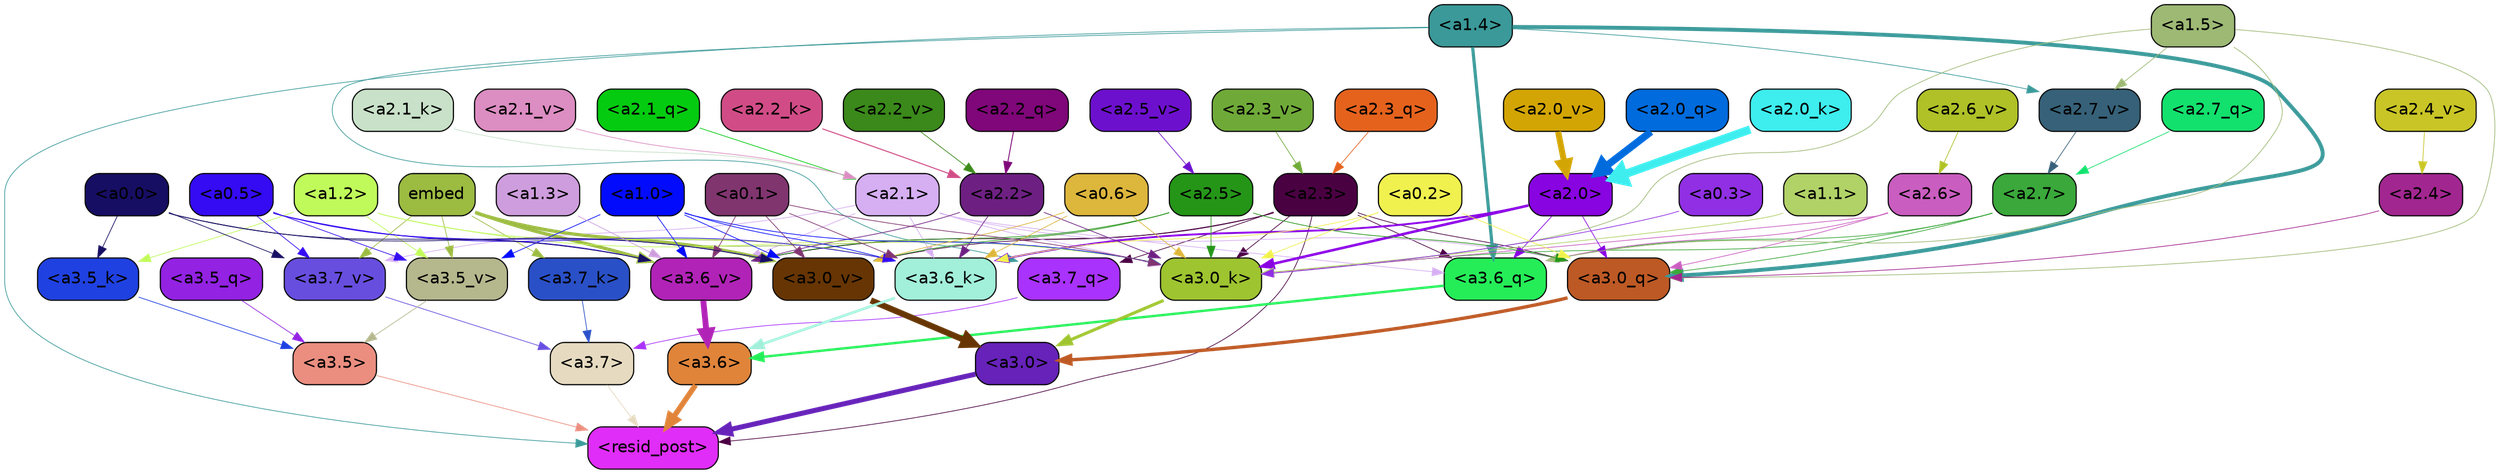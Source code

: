 strict digraph "" {
	graph [bgcolor=transparent,
		layout=dot,
		overlap=false,
		splines=true
	];
	"<a3.7>"	[color=black,
		fillcolor="#e6dbc1",
		fontname=Helvetica,
		shape=box,
		style="filled, rounded"];
	"<resid_post>"	[color=black,
		fillcolor="#e02df8",
		fontname=Helvetica,
		shape=box,
		style="filled, rounded"];
	"<a3.7>" -> "<resid_post>"	[color="#e6dbc1",
		penwidth=0.6239100098609924];
	"<a3.6>"	[color=black,
		fillcolor="#e0843a",
		fontname=Helvetica,
		shape=box,
		style="filled, rounded"];
	"<a3.6>" -> "<resid_post>"	[color="#e0843a",
		penwidth=4.569062113761902];
	"<a3.5>"	[color=black,
		fillcolor="#eb8e80",
		fontname=Helvetica,
		shape=box,
		style="filled, rounded"];
	"<a3.5>" -> "<resid_post>"	[color="#eb8e80",
		penwidth=0.6];
	"<a3.0>"	[color=black,
		fillcolor="#6622b9",
		fontname=Helvetica,
		shape=box,
		style="filled, rounded"];
	"<a3.0>" -> "<resid_post>"	[color="#6622b9",
		penwidth=4.283544182777405];
	"<a2.3>"	[color=black,
		fillcolor="#4a0142",
		fontname=Helvetica,
		shape=box,
		style="filled, rounded"];
	"<a2.3>" -> "<resid_post>"	[color="#4a0142",
		penwidth=0.6];
	"<a3.7_q>"	[color=black,
		fillcolor="#a932fd",
		fontname=Helvetica,
		shape=box,
		style="filled, rounded"];
	"<a2.3>" -> "<a3.7_q>"	[color="#4a0142",
		penwidth=0.6];
	"<a3.6_q>"	[color=black,
		fillcolor="#25ed58",
		fontname=Helvetica,
		shape=box,
		style="filled, rounded"];
	"<a2.3>" -> "<a3.6_q>"	[color="#4a0142",
		penwidth=0.6];
	"<a3.0_q>"	[color=black,
		fillcolor="#bd5925",
		fontname=Helvetica,
		shape=box,
		style="filled, rounded"];
	"<a2.3>" -> "<a3.0_q>"	[color="#4a0142",
		penwidth=0.6];
	"<a3.0_k>"	[color=black,
		fillcolor="#9ec430",
		fontname=Helvetica,
		shape=box,
		style="filled, rounded"];
	"<a2.3>" -> "<a3.0_k>"	[color="#4a0142",
		penwidth=0.6];
	"<a3.6_v>"	[color=black,
		fillcolor="#b123b7",
		fontname=Helvetica,
		shape=box,
		style="filled, rounded"];
	"<a2.3>" -> "<a3.6_v>"	[color="#4a0142",
		penwidth=0.6];
	"<a3.0_v>"	[color=black,
		fillcolor="#663503",
		fontname=Helvetica,
		shape=box,
		style="filled, rounded"];
	"<a2.3>" -> "<a3.0_v>"	[color="#4a0142",
		penwidth=0.6];
	"<a1.4>"	[color=black,
		fillcolor="#3b9999",
		fontname=Helvetica,
		shape=box,
		style="filled, rounded"];
	"<a1.4>" -> "<resid_post>"	[color="#3b9999",
		penwidth=0.6];
	"<a1.4>" -> "<a3.7_q>"	[color="#3b9999",
		penwidth=0.6];
	"<a1.4>" -> "<a3.6_q>"	[color="#3b9999",
		penwidth=2.6908124685287476];
	"<a1.4>" -> "<a3.0_q>"	[color="#3b9999",
		penwidth=3.32076895236969];
	"<a2.7_v>"	[color=black,
		fillcolor="#366178",
		fontname=Helvetica,
		shape=box,
		style="filled, rounded"];
	"<a1.4>" -> "<a2.7_v>"	[color="#3b9999",
		penwidth=0.6];
	"<a3.7_q>" -> "<a3.7>"	[color="#a932fd",
		penwidth=0.6];
	"<a3.6_q>" -> "<a3.6>"	[color="#25ed58",
		penwidth=2.03758105635643];
	"<a3.5_q>"	[color=black,
		fillcolor="#9322e3",
		fontname=Helvetica,
		shape=box,
		style="filled, rounded"];
	"<a3.5_q>" -> "<a3.5>"	[color="#9322e3",
		penwidth=0.6];
	"<a3.0_q>" -> "<a3.0>"	[color="#bd5925",
		penwidth=2.8638100624084473];
	"<a3.7_k>"	[color=black,
		fillcolor="#2a50c7",
		fontname=Helvetica,
		shape=box,
		style="filled, rounded"];
	"<a3.7_k>" -> "<a3.7>"	[color="#2a50c7",
		penwidth=0.6];
	"<a3.6_k>"	[color=black,
		fillcolor="#a2efda",
		fontname=Helvetica,
		shape=box,
		style="filled, rounded"];
	"<a3.6_k>" -> "<a3.6>"	[color="#a2efda",
		penwidth=2.174198240041733];
	"<a3.5_k>"	[color=black,
		fillcolor="#1f41e1",
		fontname=Helvetica,
		shape=box,
		style="filled, rounded"];
	"<a3.5_k>" -> "<a3.5>"	[color="#1f41e1",
		penwidth=0.6];
	"<a3.0_k>" -> "<a3.0>"	[color="#9ec430",
		penwidth=2.6274144649505615];
	"<a3.7_v>"	[color=black,
		fillcolor="#684edf",
		fontname=Helvetica,
		shape=box,
		style="filled, rounded"];
	"<a3.7_v>" -> "<a3.7>"	[color="#684edf",
		penwidth=0.6];
	"<a3.6_v>" -> "<a3.6>"	[color="#b123b7",
		penwidth=5.002329230308533];
	"<a3.5_v>"	[color=black,
		fillcolor="#b5b78d",
		fontname=Helvetica,
		shape=box,
		style="filled, rounded"];
	"<a3.5_v>" -> "<a3.5>"	[color="#b5b78d",
		penwidth=0.6];
	"<a3.0_v>" -> "<a3.0>"	[color="#663503",
		penwidth=5.188832879066467];
	"<a2.7>"	[color=black,
		fillcolor="#3aa83a",
		fontname=Helvetica,
		shape=box,
		style="filled, rounded"];
	"<a2.7>" -> "<a3.6_q>"	[color="#3aa83a",
		penwidth=0.6];
	"<a2.7>" -> "<a3.0_q>"	[color="#3aa83a",
		penwidth=0.6];
	"<a2.7>" -> "<a3.0_k>"	[color="#3aa83a",
		penwidth=0.6];
	"<a2.6>"	[color=black,
		fillcolor="#ca5dc0",
		fontname=Helvetica,
		shape=box,
		style="filled, rounded"];
	"<a2.6>" -> "<a3.6_q>"	[color="#ca5dc0",
		penwidth=0.6];
	"<a2.6>" -> "<a3.0_q>"	[color="#ca5dc0",
		penwidth=0.6];
	"<a2.6>" -> "<a3.0_k>"	[color="#ca5dc0",
		penwidth=0.6];
	"<a2.1>"	[color=black,
		fillcolor="#d6aef2",
		fontname=Helvetica,
		shape=box,
		style="filled, rounded"];
	"<a2.1>" -> "<a3.6_q>"	[color="#d6aef2",
		penwidth=0.6];
	"<a2.1>" -> "<a3.0_q>"	[color="#d6aef2",
		penwidth=0.6];
	"<a2.1>" -> "<a3.6_k>"	[color="#d6aef2",
		penwidth=0.6];
	"<a2.1>" -> "<a3.0_k>"	[color="#d6aef2",
		penwidth=0.6];
	"<a2.1>" -> "<a3.7_v>"	[color="#d6aef2",
		penwidth=0.6];
	"<a2.1>" -> "<a3.6_v>"	[color="#d6aef2",
		penwidth=0.6];
	"<a2.0>"	[color=black,
		fillcolor="#8804e1",
		fontname=Helvetica,
		shape=box,
		style="filled, rounded"];
	"<a2.0>" -> "<a3.6_q>"	[color="#8804e1",
		penwidth=0.6];
	"<a2.0>" -> "<a3.0_q>"	[color="#8804e1",
		penwidth=0.6];
	"<a2.0>" -> "<a3.6_k>"	[color="#8804e1",
		penwidth=1.6254686117172241];
	"<a2.0>" -> "<a3.0_k>"	[color="#8804e1",
		penwidth=2.182972814887762];
	"<a1.5>"	[color=black,
		fillcolor="#9db974",
		fontname=Helvetica,
		shape=box,
		style="filled, rounded"];
	"<a1.5>" -> "<a3.6_q>"	[color="#9db974",
		penwidth=0.6];
	"<a1.5>" -> "<a3.0_q>"	[color="#9db974",
		penwidth=0.6];
	"<a1.5>" -> "<a3.0_k>"	[color="#9db974",
		penwidth=0.6];
	"<a1.5>" -> "<a2.7_v>"	[color="#9db974",
		penwidth=0.6];
	"<a2.5>"	[color=black,
		fillcolor="#259518",
		fontname=Helvetica,
		shape=box,
		style="filled, rounded"];
	"<a2.5>" -> "<a3.0_q>"	[color="#259518",
		penwidth=0.6];
	"<a2.5>" -> "<a3.0_k>"	[color="#259518",
		penwidth=0.6];
	"<a2.5>" -> "<a3.6_v>"	[color="#259518",
		penwidth=0.6];
	"<a2.5>" -> "<a3.0_v>"	[color="#259518",
		penwidth=0.6];
	"<a2.4>"	[color=black,
		fillcolor="#a22690",
		fontname=Helvetica,
		shape=box,
		style="filled, rounded"];
	"<a2.4>" -> "<a3.0_q>"	[color="#a22690",
		penwidth=0.6];
	"<a0.2>"	[color=black,
		fillcolor="#f0f14e",
		fontname=Helvetica,
		shape=box,
		style="filled, rounded"];
	"<a0.2>" -> "<a3.0_q>"	[color="#f0f14e",
		penwidth=0.6];
	"<a0.2>" -> "<a3.6_k>"	[color="#f0f14e",
		penwidth=0.6];
	"<a0.2>" -> "<a3.0_k>"	[color="#f0f14e",
		penwidth=0.6];
	embed	[color=black,
		fillcolor="#9cbb41",
		fontname=Helvetica,
		shape=box,
		style="filled, rounded"];
	embed -> "<a3.7_k>"	[color="#9cbb41",
		penwidth=0.6];
	embed -> "<a3.6_k>"	[color="#9cbb41",
		penwidth=0.6];
	embed -> "<a3.0_k>"	[color="#9cbb41",
		penwidth=0.6];
	embed -> "<a3.7_v>"	[color="#9cbb41",
		penwidth=0.6];
	embed -> "<a3.6_v>"	[color="#9cbb41",
		penwidth=2.809220314025879];
	embed -> "<a3.5_v>"	[color="#9cbb41",
		penwidth=0.6];
	embed -> "<a3.0_v>"	[color="#9cbb41",
		penwidth=2.754121422767639];
	"<a2.2>"	[color=black,
		fillcolor="#6d2082",
		fontname=Helvetica,
		shape=box,
		style="filled, rounded"];
	"<a2.2>" -> "<a3.6_k>"	[color="#6d2082",
		penwidth=0.6];
	"<a2.2>" -> "<a3.0_k>"	[color="#6d2082",
		penwidth=0.6065438985824585];
	"<a2.2>" -> "<a3.6_v>"	[color="#6d2082",
		penwidth=0.6];
	"<a1.2>"	[color=black,
		fillcolor="#c0fa5a",
		fontname=Helvetica,
		shape=box,
		style="filled, rounded"];
	"<a1.2>" -> "<a3.6_k>"	[color="#c0fa5a",
		penwidth=0.6];
	"<a1.2>" -> "<a3.5_k>"	[color="#c0fa5a",
		penwidth=0.6];
	"<a1.2>" -> "<a3.0_k>"	[color="#c0fa5a",
		penwidth=0.6];
	"<a1.2>" -> "<a3.5_v>"	[color="#c0fa5a",
		penwidth=0.6];
	"<a1.0>"	[color=black,
		fillcolor="#030bfc",
		fontname=Helvetica,
		shape=box,
		style="filled, rounded"];
	"<a1.0>" -> "<a3.6_k>"	[color="#030bfc",
		penwidth=0.6];
	"<a1.0>" -> "<a3.0_k>"	[color="#030bfc",
		penwidth=0.6];
	"<a1.0>" -> "<a3.6_v>"	[color="#030bfc",
		penwidth=0.6];
	"<a1.0>" -> "<a3.5_v>"	[color="#030bfc",
		penwidth=0.6];
	"<a1.0>" -> "<a3.0_v>"	[color="#030bfc",
		penwidth=0.6];
	"<a0.6>"	[color=black,
		fillcolor="#ddb63c",
		fontname=Helvetica,
		shape=box,
		style="filled, rounded"];
	"<a0.6>" -> "<a3.6_k>"	[color="#ddb63c",
		penwidth=0.6];
	"<a0.6>" -> "<a3.0_k>"	[color="#ddb63c",
		penwidth=0.6];
	"<a0.6>" -> "<a3.0_v>"	[color="#ddb63c",
		penwidth=0.6];
	"<a0.5>"	[color=black,
		fillcolor="#340bf2",
		fontname=Helvetica,
		shape=box,
		style="filled, rounded"];
	"<a0.5>" -> "<a3.6_k>"	[color="#340bf2",
		penwidth=0.6];
	"<a0.5>" -> "<a3.7_v>"	[color="#340bf2",
		penwidth=0.6];
	"<a0.5>" -> "<a3.6_v>"	[color="#340bf2",
		penwidth=0.6];
	"<a0.5>" -> "<a3.5_v>"	[color="#340bf2",
		penwidth=0.6];
	"<a0.5>" -> "<a3.0_v>"	[color="#340bf2",
		penwidth=0.6120390892028809];
	"<a0.1>"	[color=black,
		fillcolor="#80356f",
		fontname=Helvetica,
		shape=box,
		style="filled, rounded"];
	"<a0.1>" -> "<a3.6_k>"	[color="#80356f",
		penwidth=0.6];
	"<a0.1>" -> "<a3.0_k>"	[color="#80356f",
		penwidth=0.6];
	"<a0.1>" -> "<a3.6_v>"	[color="#80356f",
		penwidth=0.6];
	"<a0.1>" -> "<a3.0_v>"	[color="#80356f",
		penwidth=0.6];
	"<a0.0>"	[color=black,
		fillcolor="#160e62",
		fontname=Helvetica,
		shape=box,
		style="filled, rounded"];
	"<a0.0>" -> "<a3.5_k>"	[color="#160e62",
		penwidth=0.6];
	"<a0.0>" -> "<a3.7_v>"	[color="#160e62",
		penwidth=0.6];
	"<a0.0>" -> "<a3.6_v>"	[color="#160e62",
		penwidth=0.6];
	"<a0.0>" -> "<a3.0_v>"	[color="#160e62",
		penwidth=0.6];
	"<a1.1>"	[color=black,
		fillcolor="#b1d267",
		fontname=Helvetica,
		shape=box,
		style="filled, rounded"];
	"<a1.1>" -> "<a3.0_k>"	[color="#b1d267",
		penwidth=0.6];
	"<a0.3>"	[color=black,
		fillcolor="#902fe3",
		fontname=Helvetica,
		shape=box,
		style="filled, rounded"];
	"<a0.3>" -> "<a3.0_k>"	[color="#902fe3",
		penwidth=0.6];
	"<a1.3>"	[color=black,
		fillcolor="#ce9ddd",
		fontname=Helvetica,
		shape=box,
		style="filled, rounded"];
	"<a1.3>" -> "<a3.6_v>"	[color="#ce9ddd",
		penwidth=0.6];
	"<a2.7_q>"	[color=black,
		fillcolor="#13e16d",
		fontname=Helvetica,
		shape=box,
		style="filled, rounded"];
	"<a2.7_q>" -> "<a2.7>"	[color="#13e16d",
		penwidth=0.6];
	"<a2.3_q>"	[color=black,
		fillcolor="#e5621d",
		fontname=Helvetica,
		shape=box,
		style="filled, rounded"];
	"<a2.3_q>" -> "<a2.3>"	[color="#e5621d",
		penwidth=0.6];
	"<a2.2_q>"	[color=black,
		fillcolor="#7f0779",
		fontname=Helvetica,
		shape=box,
		style="filled, rounded"];
	"<a2.2_q>" -> "<a2.2>"	[color="#7f0779",
		penwidth=0.7585353851318359];
	"<a2.1_q>"	[color=black,
		fillcolor="#05cb10",
		fontname=Helvetica,
		shape=box,
		style="filled, rounded"];
	"<a2.1_q>" -> "<a2.1>"	[color="#05cb10",
		penwidth=0.6];
	"<a2.0_q>"	[color=black,
		fillcolor="#006bdd",
		fontname=Helvetica,
		shape=box,
		style="filled, rounded"];
	"<a2.0_q>" -> "<a2.0>"	[color="#006bdd",
		penwidth=6.189085364341736];
	"<a2.2_k>"	[color=black,
		fillcolor="#d14c86",
		fontname=Helvetica,
		shape=box,
		style="filled, rounded"];
	"<a2.2_k>" -> "<a2.2>"	[color="#d14c86",
		penwidth=0.87534499168396];
	"<a2.1_k>"	[color=black,
		fillcolor="#c8e1c8",
		fontname=Helvetica,
		shape=box,
		style="filled, rounded"];
	"<a2.1_k>" -> "<a2.1>"	[color="#c8e1c8",
		penwidth=0.6];
	"<a2.0_k>"	[color=black,
		fillcolor="#3eedee",
		fontname=Helvetica,
		shape=box,
		style="filled, rounded"];
	"<a2.0_k>" -> "<a2.0>"	[color="#3eedee",
		penwidth=7.056803464889526];
	"<a2.7_v>" -> "<a2.7>"	[color="#366178",
		penwidth=0.6];
	"<a2.6_v>"	[color=black,
		fillcolor="#afc127",
		fontname=Helvetica,
		shape=box,
		style="filled, rounded"];
	"<a2.6_v>" -> "<a2.6>"	[color="#afc127",
		penwidth=0.6];
	"<a2.5_v>"	[color=black,
		fillcolor="#6d10ce",
		fontname=Helvetica,
		shape=box,
		style="filled, rounded"];
	"<a2.5_v>" -> "<a2.5>"	[color="#6d10ce",
		penwidth=0.6];
	"<a2.4_v>"	[color=black,
		fillcolor="#c9c526",
		fontname=Helvetica,
		shape=box,
		style="filled, rounded"];
	"<a2.4_v>" -> "<a2.4>"	[color="#c9c526",
		penwidth=0.6];
	"<a2.3_v>"	[color=black,
		fillcolor="#6faa38",
		fontname=Helvetica,
		shape=box,
		style="filled, rounded"];
	"<a2.3_v>" -> "<a2.3>"	[color="#6faa38",
		penwidth=0.6];
	"<a2.2_v>"	[color=black,
		fillcolor="#3a891a",
		fontname=Helvetica,
		shape=box,
		style="filled, rounded"];
	"<a2.2_v>" -> "<a2.2>"	[color="#3a891a",
		penwidth=0.6];
	"<a2.1_v>"	[color=black,
		fillcolor="#dc8dc2",
		fontname=Helvetica,
		shape=box,
		style="filled, rounded"];
	"<a2.1_v>" -> "<a2.1>"	[color="#dc8dc2",
		penwidth=0.6];
	"<a2.0_v>"	[color=black,
		fillcolor="#d3a504",
		fontname=Helvetica,
		shape=box,
		style="filled, rounded"];
	"<a2.0_v>" -> "<a2.0>"	[color="#d3a504",
		penwidth=5.12138295173645];
}
